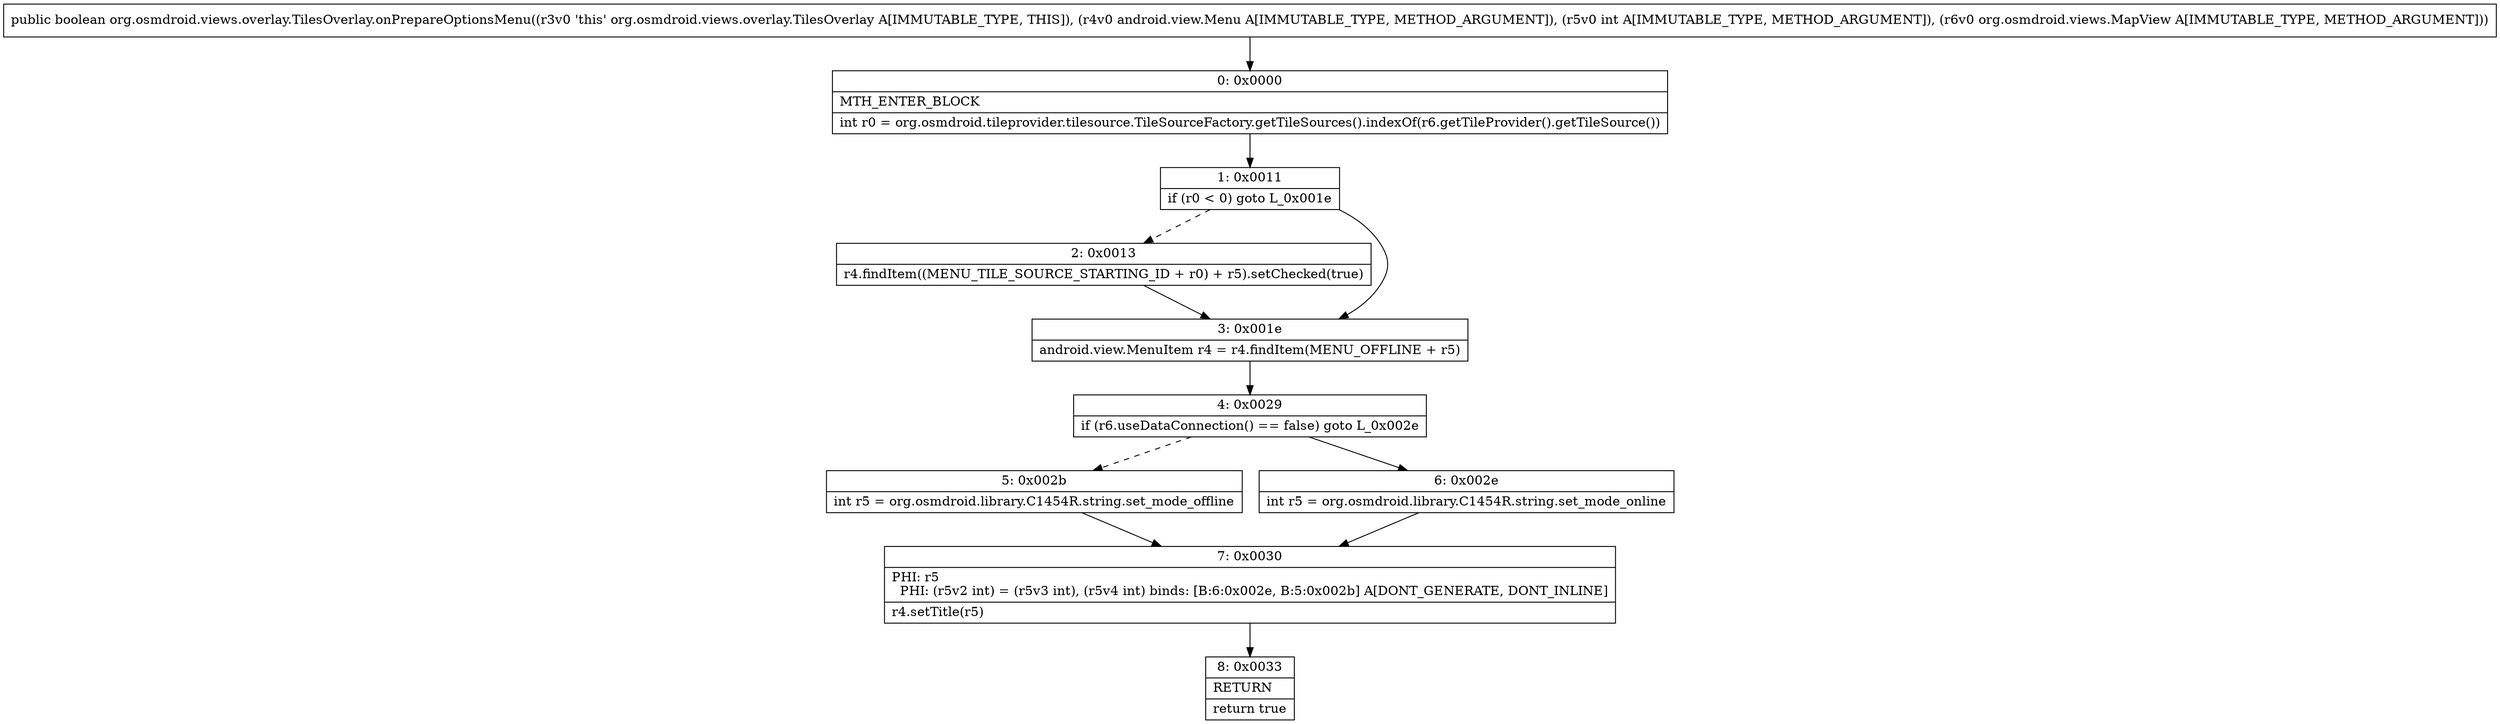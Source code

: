digraph "CFG fororg.osmdroid.views.overlay.TilesOverlay.onPrepareOptionsMenu(Landroid\/view\/Menu;ILorg\/osmdroid\/views\/MapView;)Z" {
Node_0 [shape=record,label="{0\:\ 0x0000|MTH_ENTER_BLOCK\l|int r0 = org.osmdroid.tileprovider.tilesource.TileSourceFactory.getTileSources().indexOf(r6.getTileProvider().getTileSource())\l}"];
Node_1 [shape=record,label="{1\:\ 0x0011|if (r0 \< 0) goto L_0x001e\l}"];
Node_2 [shape=record,label="{2\:\ 0x0013|r4.findItem((MENU_TILE_SOURCE_STARTING_ID + r0) + r5).setChecked(true)\l}"];
Node_3 [shape=record,label="{3\:\ 0x001e|android.view.MenuItem r4 = r4.findItem(MENU_OFFLINE + r5)\l}"];
Node_4 [shape=record,label="{4\:\ 0x0029|if (r6.useDataConnection() == false) goto L_0x002e\l}"];
Node_5 [shape=record,label="{5\:\ 0x002b|int r5 = org.osmdroid.library.C1454R.string.set_mode_offline\l}"];
Node_6 [shape=record,label="{6\:\ 0x002e|int r5 = org.osmdroid.library.C1454R.string.set_mode_online\l}"];
Node_7 [shape=record,label="{7\:\ 0x0030|PHI: r5 \l  PHI: (r5v2 int) = (r5v3 int), (r5v4 int) binds: [B:6:0x002e, B:5:0x002b] A[DONT_GENERATE, DONT_INLINE]\l|r4.setTitle(r5)\l}"];
Node_8 [shape=record,label="{8\:\ 0x0033|RETURN\l|return true\l}"];
MethodNode[shape=record,label="{public boolean org.osmdroid.views.overlay.TilesOverlay.onPrepareOptionsMenu((r3v0 'this' org.osmdroid.views.overlay.TilesOverlay A[IMMUTABLE_TYPE, THIS]), (r4v0 android.view.Menu A[IMMUTABLE_TYPE, METHOD_ARGUMENT]), (r5v0 int A[IMMUTABLE_TYPE, METHOD_ARGUMENT]), (r6v0 org.osmdroid.views.MapView A[IMMUTABLE_TYPE, METHOD_ARGUMENT])) }"];
MethodNode -> Node_0;
Node_0 -> Node_1;
Node_1 -> Node_2[style=dashed];
Node_1 -> Node_3;
Node_2 -> Node_3;
Node_3 -> Node_4;
Node_4 -> Node_5[style=dashed];
Node_4 -> Node_6;
Node_5 -> Node_7;
Node_6 -> Node_7;
Node_7 -> Node_8;
}

